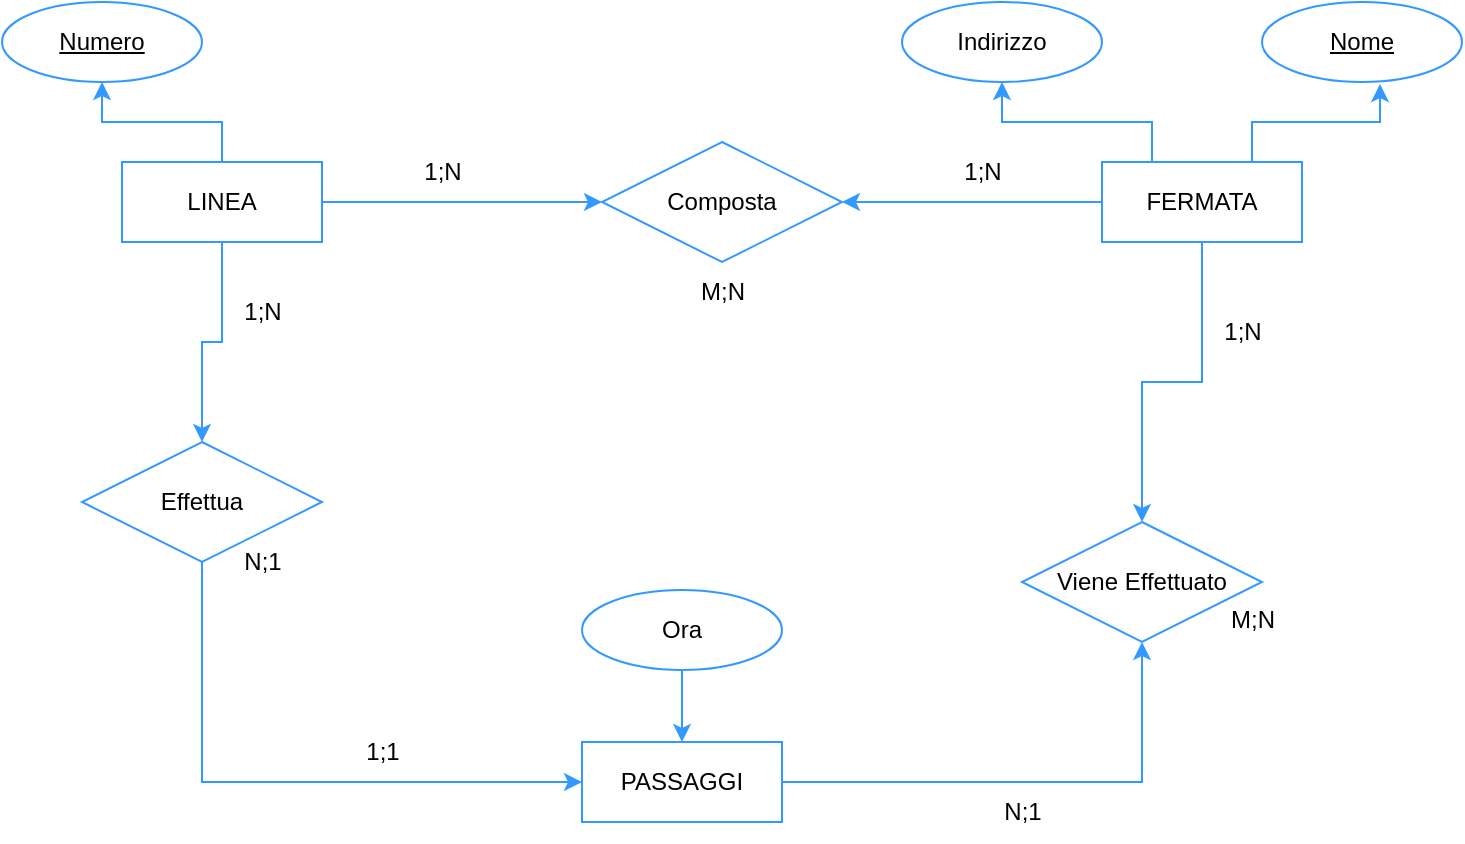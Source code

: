<mxfile version="20.8.23" type="google"><diagram name="Page-1" id="WmPHtoXpeNIDaafyUcNB"><mxGraphModel grid="1" page="1" gridSize="10" guides="1" tooltips="1" connect="1" arrows="1" fold="1" pageScale="1" pageWidth="1169" pageHeight="827" math="0" shadow="0"><root><mxCell id="0"/><mxCell id="1" parent="0"/><mxCell id="sEodq5_MefGaZv0wq74A-7" style="edgeStyle=orthogonalEdgeStyle;rounded=0;orthogonalLoop=1;jettySize=auto;html=1;exitX=0.25;exitY=0;exitDx=0;exitDy=0;entryX=0.5;entryY=1;entryDx=0;entryDy=0;strokeColor=#3399FF;" edge="1" parent="1" source="sEodq5_MefGaZv0wq74A-1" target="sEodq5_MefGaZv0wq74A-5"><mxGeometry relative="1" as="geometry"/></mxCell><mxCell id="sEodq5_MefGaZv0wq74A-8" style="edgeStyle=orthogonalEdgeStyle;rounded=0;orthogonalLoop=1;jettySize=auto;html=1;exitX=0.75;exitY=0;exitDx=0;exitDy=0;entryX=0.59;entryY=1.025;entryDx=0;entryDy=0;entryPerimeter=0;strokeColor=#3399FF;" edge="1" parent="1" source="sEodq5_MefGaZv0wq74A-1" target="sEodq5_MefGaZv0wq74A-6"><mxGeometry relative="1" as="geometry"/></mxCell><mxCell id="sEodq5_MefGaZv0wq74A-15" style="edgeStyle=orthogonalEdgeStyle;rounded=0;orthogonalLoop=1;jettySize=auto;html=1;exitX=0;exitY=0.5;exitDx=0;exitDy=0;entryX=1;entryY=0.5;entryDx=0;entryDy=0;strokeColor=#3399FF;" edge="1" parent="1" source="sEodq5_MefGaZv0wq74A-1" target="sEodq5_MefGaZv0wq74A-13"><mxGeometry relative="1" as="geometry"/></mxCell><mxCell id="sEodq5_MefGaZv0wq74A-20" style="edgeStyle=orthogonalEdgeStyle;rounded=0;orthogonalLoop=1;jettySize=auto;html=1;exitX=0.5;exitY=1;exitDx=0;exitDy=0;entryX=0.5;entryY=0;entryDx=0;entryDy=0;strokeColor=#3399FF;" edge="1" parent="1" source="sEodq5_MefGaZv0wq74A-1" target="sEodq5_MefGaZv0wq74A-18"><mxGeometry relative="1" as="geometry"/></mxCell><mxCell id="sEodq5_MefGaZv0wq74A-1" value="FERMATA" style="whiteSpace=wrap;html=1;align=center;strokeColor=#3399FF;" vertex="1" parent="1"><mxGeometry x="620" y="180" width="100" height="40" as="geometry"/></mxCell><mxCell id="sEodq5_MefGaZv0wq74A-9" style="edgeStyle=orthogonalEdgeStyle;rounded=0;orthogonalLoop=1;jettySize=auto;html=1;entryX=0.5;entryY=1;entryDx=0;entryDy=0;strokeColor=#3399FF;" edge="1" parent="1" source="sEodq5_MefGaZv0wq74A-2" target="sEodq5_MefGaZv0wq74A-3"><mxGeometry relative="1" as="geometry"/></mxCell><mxCell id="sEodq5_MefGaZv0wq74A-14" style="edgeStyle=orthogonalEdgeStyle;rounded=0;orthogonalLoop=1;jettySize=auto;html=1;exitX=1;exitY=0.5;exitDx=0;exitDy=0;entryX=0;entryY=0.5;entryDx=0;entryDy=0;strokeColor=#3399FF;" edge="1" parent="1" source="sEodq5_MefGaZv0wq74A-2" target="sEodq5_MefGaZv0wq74A-13"><mxGeometry relative="1" as="geometry"/></mxCell><mxCell id="sEodq5_MefGaZv0wq74A-23" style="edgeStyle=orthogonalEdgeStyle;rounded=0;orthogonalLoop=1;jettySize=auto;html=1;exitX=0.5;exitY=1;exitDx=0;exitDy=0;entryX=0.5;entryY=0;entryDx=0;entryDy=0;strokeColor=#3399FF;" edge="1" parent="1" source="sEodq5_MefGaZv0wq74A-2" target="sEodq5_MefGaZv0wq74A-16"><mxGeometry relative="1" as="geometry"/></mxCell><mxCell id="sEodq5_MefGaZv0wq74A-2" value="LINEA" style="whiteSpace=wrap;html=1;strokeColor=#3399FF;" vertex="1" parent="1"><mxGeometry x="130" y="180" width="100" height="40" as="geometry"/></mxCell><mxCell id="sEodq5_MefGaZv0wq74A-3" value="Numero" style="ellipse;whiteSpace=wrap;html=1;align=center;fontStyle=4;strokeColor=#3399FF;" vertex="1" parent="1"><mxGeometry x="70" y="100" width="100" height="40" as="geometry"/></mxCell><mxCell id="sEodq5_MefGaZv0wq74A-5" value="Indirizzo" style="ellipse;whiteSpace=wrap;html=1;align=center;strokeColor=#3399FF;" vertex="1" parent="1"><mxGeometry x="520" y="100" width="100" height="40" as="geometry"/></mxCell><mxCell id="sEodq5_MefGaZv0wq74A-6" value="Nome" style="ellipse;whiteSpace=wrap;html=1;align=center;fontStyle=4;strokeColor=#3399FF;" vertex="1" parent="1"><mxGeometry x="700" y="100" width="100" height="40" as="geometry"/></mxCell><mxCell id="sEodq5_MefGaZv0wq74A-19" style="edgeStyle=orthogonalEdgeStyle;rounded=0;orthogonalLoop=1;jettySize=auto;html=1;exitX=1;exitY=0.5;exitDx=0;exitDy=0;entryX=0.5;entryY=1;entryDx=0;entryDy=0;strokeColor=#3399FF;" edge="1" parent="1" source="sEodq5_MefGaZv0wq74A-10" target="sEodq5_MefGaZv0wq74A-18"><mxGeometry relative="1" as="geometry"/></mxCell><mxCell id="sEodq5_MefGaZv0wq74A-10" value="PASSAGGI" style="whiteSpace=wrap;html=1;align=center;strokeColor=#3399FF;" vertex="1" parent="1"><mxGeometry x="360" y="470" width="100" height="40" as="geometry"/></mxCell><mxCell id="sEodq5_MefGaZv0wq74A-22" style="edgeStyle=orthogonalEdgeStyle;rounded=0;orthogonalLoop=1;jettySize=auto;html=1;exitX=0.5;exitY=1;exitDx=0;exitDy=0;entryX=0.5;entryY=0;entryDx=0;entryDy=0;strokeColor=#3399FF;" edge="1" parent="1" source="sEodq5_MefGaZv0wq74A-11" target="sEodq5_MefGaZv0wq74A-10"><mxGeometry relative="1" as="geometry"/></mxCell><mxCell id="sEodq5_MefGaZv0wq74A-11" value="Ora" style="ellipse;whiteSpace=wrap;html=1;align=center;strokeColor=#3399FF;" vertex="1" parent="1"><mxGeometry x="360" y="394" width="100" height="40" as="geometry"/></mxCell><mxCell id="sEodq5_MefGaZv0wq74A-13" value="Composta" style="shape=rhombus;perimeter=rhombusPerimeter;whiteSpace=wrap;html=1;align=center;strokeColor=#3399FF;" vertex="1" parent="1"><mxGeometry x="370" y="170" width="120" height="60" as="geometry"/></mxCell><mxCell id="sEodq5_MefGaZv0wq74A-21" style="edgeStyle=orthogonalEdgeStyle;rounded=0;orthogonalLoop=1;jettySize=auto;html=1;exitX=0.5;exitY=1;exitDx=0;exitDy=0;entryX=0;entryY=0.5;entryDx=0;entryDy=0;strokeColor=#3399FF;" edge="1" parent="1" source="sEodq5_MefGaZv0wq74A-16" target="sEodq5_MefGaZv0wq74A-10"><mxGeometry relative="1" as="geometry"/></mxCell><mxCell id="sEodq5_MefGaZv0wq74A-16" value="Effettua" style="shape=rhombus;perimeter=rhombusPerimeter;whiteSpace=wrap;html=1;align=center;strokeColor=#3399FF;" vertex="1" parent="1"><mxGeometry x="110" y="320" width="120" height="60" as="geometry"/></mxCell><mxCell id="sEodq5_MefGaZv0wq74A-18" value="Viene Effettuato" style="shape=rhombus;perimeter=rhombusPerimeter;whiteSpace=wrap;html=1;align=center;strokeColor=#3399FF;" vertex="1" parent="1"><mxGeometry x="580" y="360" width="120" height="60" as="geometry"/></mxCell><mxCell id="sEodq5_MefGaZv0wq74A-24" value="1;N" style="text;html=1;align=center;verticalAlign=middle;resizable=0;points=[];autosize=1;strokeColor=none;fillColor=none;" vertex="1" parent="1"><mxGeometry x="270" y="170" width="40" height="30" as="geometry"/></mxCell><mxCell id="sEodq5_MefGaZv0wq74A-25" value="1;N" style="text;html=1;align=center;verticalAlign=middle;resizable=0;points=[];autosize=1;strokeColor=none;fillColor=none;" vertex="1" parent="1"><mxGeometry x="540" y="170" width="40" height="30" as="geometry"/></mxCell><mxCell id="sEodq5_MefGaZv0wq74A-26" value="M;N" style="text;html=1;align=center;verticalAlign=middle;resizable=0;points=[];autosize=1;strokeColor=none;fillColor=none;" vertex="1" parent="1"><mxGeometry x="405" y="230" width="50" height="30" as="geometry"/></mxCell><mxCell id="sEodq5_MefGaZv0wq74A-27" value="1;N" style="text;html=1;align=center;verticalAlign=middle;resizable=0;points=[];autosize=1;strokeColor=none;fillColor=none;" vertex="1" parent="1"><mxGeometry x="180" y="240" width="40" height="30" as="geometry"/></mxCell><mxCell id="sEodq5_MefGaZv0wq74A-28" value="1;1" style="text;html=1;align=center;verticalAlign=middle;resizable=0;points=[];autosize=1;strokeColor=none;fillColor=none;" vertex="1" parent="1"><mxGeometry x="240" y="460" width="40" height="30" as="geometry"/></mxCell><mxCell id="sEodq5_MefGaZv0wq74A-29" value="N;1" style="text;html=1;align=center;verticalAlign=middle;resizable=0;points=[];autosize=1;strokeColor=none;fillColor=none;" vertex="1" parent="1"><mxGeometry x="180" y="365" width="40" height="30" as="geometry"/></mxCell><mxCell id="sEodq5_MefGaZv0wq74A-30" value="1;N" style="text;html=1;align=center;verticalAlign=middle;resizable=0;points=[];autosize=1;strokeColor=none;fillColor=none;" vertex="1" parent="1"><mxGeometry x="670" y="250" width="40" height="30" as="geometry"/></mxCell><mxCell id="sEodq5_MefGaZv0wq74A-31" value="N;1" style="text;html=1;align=center;verticalAlign=middle;resizable=0;points=[];autosize=1;strokeColor=none;fillColor=none;" vertex="1" parent="1"><mxGeometry x="560" y="490" width="40" height="30" as="geometry"/></mxCell><mxCell id="sEodq5_MefGaZv0wq74A-32" value="M;N" style="text;html=1;align=center;verticalAlign=middle;resizable=0;points=[];autosize=1;strokeColor=none;fillColor=none;" vertex="1" parent="1"><mxGeometry x="670" y="394" width="50" height="30" as="geometry"/></mxCell></root></mxGraphModel></diagram></mxfile>